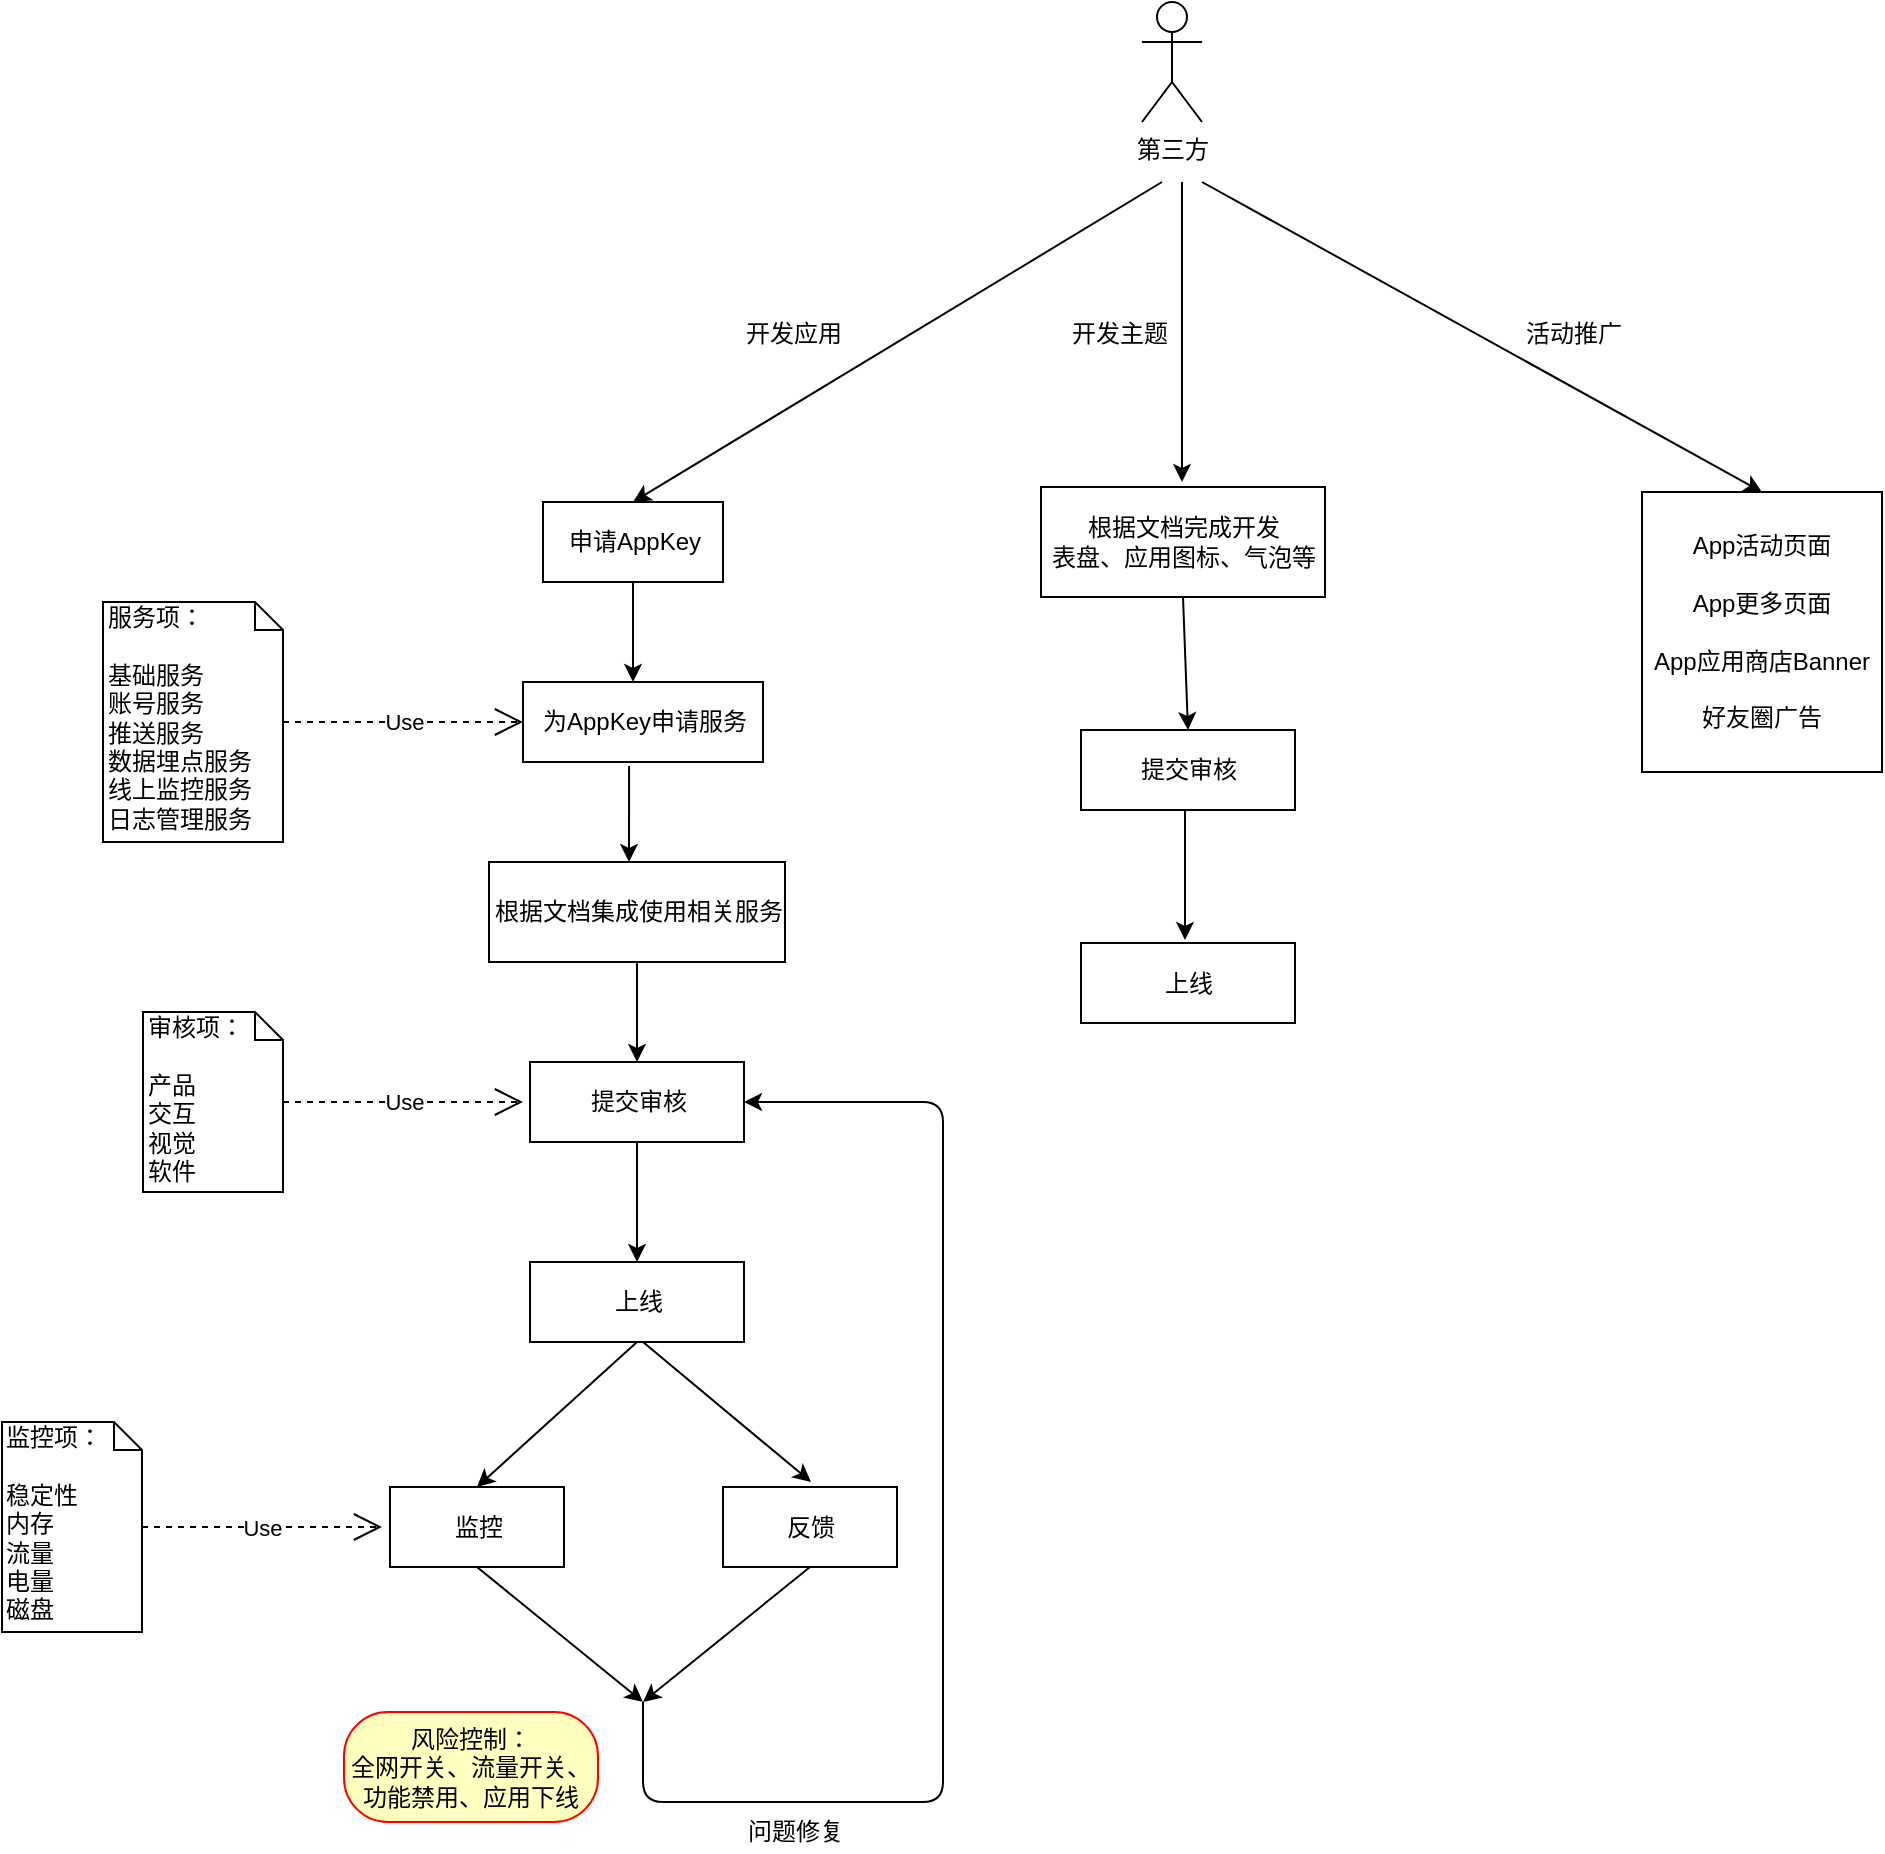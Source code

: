 <mxfile version="10.6.0" type="github"><diagram id="PDM0VER1Clacj8chz7Pf" name="Page-1"><mxGraphModel dx="1394" dy="715" grid="1" gridSize="10" guides="1" tooltips="1" connect="1" arrows="1" fold="1" page="1" pageScale="1" pageWidth="3300" pageHeight="4681" math="0" shadow="0"><root><mxCell id="0"/><mxCell id="1" parent="0"/><mxCell id="ag_AbemG6-1-QAhWb-HW-24" value="第三方" style="shape=umlActor;verticalLabelPosition=bottom;labelBackgroundColor=#ffffff;verticalAlign=top;html=1;" parent="1" vertex="1"><mxGeometry x="730" y="300" width="30" height="60" as="geometry"/></mxCell><mxCell id="ag_AbemG6-1-QAhWb-HW-29" value="" style="endArrow=classic;html=1;entryX=0.5;entryY=0;entryDx=0;entryDy=0;" parent="1" target="ag_AbemG6-1-QAhWb-HW-35" edge="1"><mxGeometry width="50" height="50" relative="1" as="geometry"><mxPoint x="740" y="390" as="sourcePoint"/><mxPoint x="520" y="540" as="targetPoint"/></mxGeometry></mxCell><mxCell id="ag_AbemG6-1-QAhWb-HW-30" value="" style="endArrow=classic;html=1;" parent="1" edge="1"><mxGeometry width="50" height="50" relative="1" as="geometry"><mxPoint x="750" y="390" as="sourcePoint"/><mxPoint x="750" y="540" as="targetPoint"/></mxGeometry></mxCell><mxCell id="ag_AbemG6-1-QAhWb-HW-31" value="" style="endArrow=classic;html=1;entryX=0.5;entryY=0;entryDx=0;entryDy=0;" parent="1" target="ag_AbemG6-1-QAhWb-HW-67" edge="1"><mxGeometry width="50" height="50" relative="1" as="geometry"><mxPoint x="760" y="390" as="sourcePoint"/><mxPoint x="990" y="540" as="targetPoint"/></mxGeometry></mxCell><mxCell id="ag_AbemG6-1-QAhWb-HW-32" value="开发应用" style="text;html=1;resizable=0;points=[];autosize=1;align=left;verticalAlign=top;spacingTop=-4;" parent="1" vertex="1"><mxGeometry x="530" y="456" width="60" height="20" as="geometry"/></mxCell><mxCell id="ag_AbemG6-1-QAhWb-HW-33" value="开发主题" style="text;html=1;resizable=0;points=[];autosize=1;align=left;verticalAlign=top;spacingTop=-4;" parent="1" vertex="1"><mxGeometry x="693" y="456" width="60" height="20" as="geometry"/></mxCell><mxCell id="ag_AbemG6-1-QAhWb-HW-34" value="活动推广" style="text;html=1;resizable=0;points=[];autosize=1;align=left;verticalAlign=top;spacingTop=-4;" parent="1" vertex="1"><mxGeometry x="920" y="456" width="60" height="20" as="geometry"/></mxCell><mxCell id="ag_AbemG6-1-QAhWb-HW-35" value="申请AppKey" style="html=1;" parent="1" vertex="1"><mxGeometry x="430.5" y="550" width="90" height="40" as="geometry"/></mxCell><mxCell id="ag_AbemG6-1-QAhWb-HW-37" value="" style="endArrow=classic;html=1;exitX=0.5;exitY=1;exitDx=0;exitDy=0;" parent="1" source="ag_AbemG6-1-QAhWb-HW-35" edge="1"><mxGeometry width="50" height="50" relative="1" as="geometry"><mxPoint x="430.5" y="770" as="sourcePoint"/><mxPoint x="475.5" y="640" as="targetPoint"/></mxGeometry></mxCell><mxCell id="ag_AbemG6-1-QAhWb-HW-38" value="为AppKey申请服务" style="html=1;" parent="1" vertex="1"><mxGeometry x="420.5" y="640" width="120" height="40" as="geometry"/></mxCell><mxCell id="ag_AbemG6-1-QAhWb-HW-40" value="服务项：&lt;br&gt;&lt;br&gt;基础服务&lt;br&gt;&lt;span&gt;账号服务&lt;/span&gt;&lt;br&gt;&lt;span&gt;推送服务&lt;/span&gt;&lt;br&gt;&lt;span&gt;数据埋点服务&lt;/span&gt;&lt;br&gt;&lt;span&gt;线上监控服务&lt;/span&gt;&lt;br&gt;&lt;span&gt;日志管理服务&lt;/span&gt;&lt;br&gt;" style="shape=note;whiteSpace=wrap;html=1;size=14;verticalAlign=top;align=left;spacingTop=-6;" parent="1" vertex="1"><mxGeometry x="210.5" y="600" width="90" height="120" as="geometry"/></mxCell><mxCell id="ag_AbemG6-1-QAhWb-HW-41" value="Use" style="endArrow=open;endSize=12;dashed=1;html=1;" parent="1" edge="1"><mxGeometry width="160" relative="1" as="geometry"><mxPoint x="300.5" y="660" as="sourcePoint"/><mxPoint x="420.5" y="660" as="targetPoint"/></mxGeometry></mxCell><mxCell id="ag_AbemG6-1-QAhWb-HW-43" value="" style="endArrow=classic;html=1;exitX=0.442;exitY=1.05;exitDx=0;exitDy=0;exitPerimeter=0;" parent="1" source="ag_AbemG6-1-QAhWb-HW-38" edge="1"><mxGeometry width="50" height="50" relative="1" as="geometry"><mxPoint x="490.5" y="830" as="sourcePoint"/><mxPoint x="473.5" y="730" as="targetPoint"/></mxGeometry></mxCell><mxCell id="ag_AbemG6-1-QAhWb-HW-44" value="根据文档集成使用相关服务" style="html=1;" parent="1" vertex="1"><mxGeometry x="403.5" y="730" width="148" height="50" as="geometry"/></mxCell><mxCell id="ag_AbemG6-1-QAhWb-HW-45" value="" style="endArrow=classic;html=1;exitX=0.5;exitY=1;exitDx=0;exitDy=0;" parent="1" source="ag_AbemG6-1-QAhWb-HW-44" edge="1"><mxGeometry width="50" height="50" relative="1" as="geometry"><mxPoint x="420.5" y="920" as="sourcePoint"/><mxPoint x="477.5" y="830" as="targetPoint"/></mxGeometry></mxCell><mxCell id="ag_AbemG6-1-QAhWb-HW-46" value="提交审核" style="html=1;" parent="1" vertex="1"><mxGeometry x="424" y="830" width="107" height="40" as="geometry"/></mxCell><mxCell id="ag_AbemG6-1-QAhWb-HW-47" value="审核项：&lt;br&gt;&lt;br&gt;产品&lt;br&gt;交互&lt;br&gt;视觉&lt;br&gt;软件&lt;br&gt;" style="shape=note;whiteSpace=wrap;html=1;size=14;verticalAlign=top;align=left;spacingTop=-6;" parent="1" vertex="1"><mxGeometry x="230.5" y="805" width="70" height="90" as="geometry"/></mxCell><mxCell id="ag_AbemG6-1-QAhWb-HW-48" value="Use" style="endArrow=open;endSize=12;dashed=1;html=1;" parent="1" edge="1"><mxGeometry width="160" relative="1" as="geometry"><mxPoint x="300.5" y="850" as="sourcePoint"/><mxPoint x="420.5" y="850" as="targetPoint"/></mxGeometry></mxCell><mxCell id="ag_AbemG6-1-QAhWb-HW-50" value="" style="endArrow=classic;html=1;exitX=0.5;exitY=1;exitDx=0;exitDy=0;entryX=0.5;entryY=0;entryDx=0;entryDy=0;" parent="1" source="ag_AbemG6-1-QAhWb-HW-46" target="ag_AbemG6-1-QAhWb-HW-51" edge="1"><mxGeometry width="50" height="50" relative="1" as="geometry"><mxPoint x="460.5" y="990" as="sourcePoint"/><mxPoint x="477.5" y="910" as="targetPoint"/></mxGeometry></mxCell><mxCell id="ag_AbemG6-1-QAhWb-HW-51" value="上线" style="html=1;" parent="1" vertex="1"><mxGeometry x="424" y="930" width="107" height="40" as="geometry"/></mxCell><mxCell id="ag_AbemG6-1-QAhWb-HW-54" value="" style="endArrow=classic;html=1;exitX=0.5;exitY=1;exitDx=0;exitDy=0;entryX=0.5;entryY=0;entryDx=0;entryDy=0;" parent="1" source="ag_AbemG6-1-QAhWb-HW-51" target="ag_AbemG6-1-QAhWb-HW-55" edge="1"><mxGeometry width="50" height="50" relative="1" as="geometry"><mxPoint x="407.5" y="1020" as="sourcePoint"/><mxPoint x="407.5" y="1060" as="targetPoint"/></mxGeometry></mxCell><mxCell id="ag_AbemG6-1-QAhWb-HW-55" value="监控" style="html=1;" parent="1" vertex="1"><mxGeometry x="354" y="1042.5" width="87" height="40" as="geometry"/></mxCell><mxCell id="ag_AbemG6-1-QAhWb-HW-56" value="监控项：&lt;br&gt;&lt;br&gt;稳定性&lt;br&gt;内存&lt;br&gt;流量&lt;br&gt;电量&lt;br&gt;磁盘&lt;br&gt;" style="shape=note;whiteSpace=wrap;html=1;size=14;verticalAlign=top;align=left;spacingTop=-6;" parent="1" vertex="1"><mxGeometry x="160" y="1010" width="70" height="105" as="geometry"/></mxCell><mxCell id="ag_AbemG6-1-QAhWb-HW-57" value="Use" style="endArrow=open;endSize=12;dashed=1;html=1;" parent="1" edge="1"><mxGeometry width="160" relative="1" as="geometry"><mxPoint x="230" y="1062.5" as="sourcePoint"/><mxPoint x="350" y="1062.5" as="targetPoint"/></mxGeometry></mxCell><mxCell id="ag_AbemG6-1-QAhWb-HW-60" value="" style="endArrow=classic;html=1;" parent="1" edge="1"><mxGeometry width="50" height="50" relative="1" as="geometry"><mxPoint x="480.5" y="970" as="sourcePoint"/><mxPoint x="564.5" y="1040" as="targetPoint"/></mxGeometry></mxCell><mxCell id="ag_AbemG6-1-QAhWb-HW-61" value="反馈" style="html=1;" parent="1" vertex="1"><mxGeometry x="520.5" y="1042.5" width="87" height="40" as="geometry"/></mxCell><mxCell id="ag_AbemG6-1-QAhWb-HW-63" value="" style="endArrow=classic;html=1;exitX=0.5;exitY=1;exitDx=0;exitDy=0;" parent="1" source="ag_AbemG6-1-QAhWb-HW-55" edge="1"><mxGeometry width="50" height="50" relative="1" as="geometry"><mxPoint x="400.5" y="1190" as="sourcePoint"/><mxPoint x="480.5" y="1150" as="targetPoint"/></mxGeometry></mxCell><mxCell id="ag_AbemG6-1-QAhWb-HW-64" value="" style="endArrow=classic;html=1;exitX=0.5;exitY=1;exitDx=0;exitDy=0;" parent="1" source="ag_AbemG6-1-QAhWb-HW-61" edge="1"><mxGeometry width="50" height="50" relative="1" as="geometry"><mxPoint x="407.5" y="1093" as="sourcePoint"/><mxPoint x="480.5" y="1150" as="targetPoint"/></mxGeometry></mxCell><mxCell id="ag_AbemG6-1-QAhWb-HW-65" value="" style="endArrow=classic;html=1;entryX=1;entryY=0.5;entryDx=0;entryDy=0;" parent="1" target="ag_AbemG6-1-QAhWb-HW-46" edge="1"><mxGeometry width="50" height="50" relative="1" as="geometry"><mxPoint x="480.5" y="1150" as="sourcePoint"/><mxPoint x="620.5" y="830" as="targetPoint"/><Array as="points"><mxPoint x="480.5" y="1200"/><mxPoint x="630.5" y="1200"/><mxPoint x="630.5" y="850"/></Array></mxGeometry></mxCell><mxCell id="ag_AbemG6-1-QAhWb-HW-66" value="问题修复" style="text;html=1;resizable=0;points=[];autosize=1;align=left;verticalAlign=top;spacingTop=-4;" parent="1" vertex="1"><mxGeometry x="531" y="1205" width="60" height="20" as="geometry"/></mxCell><mxCell id="ag_AbemG6-1-QAhWb-HW-67" value="App活动页面&lt;br&gt;&lt;br&gt;App更多页面&lt;br&gt;&lt;br&gt;App应用商店Banner&lt;br&gt;&lt;br&gt;好友圈广告&lt;br&gt;" style="rounded=0;whiteSpace=wrap;html=1;" parent="1" vertex="1"><mxGeometry x="980" y="545" width="120" height="140" as="geometry"/></mxCell><mxCell id="ag_AbemG6-1-QAhWb-HW-68" value="根据文档完成开发&lt;br&gt;表盘、应用图标、气泡等&lt;br&gt;" style="rounded=0;whiteSpace=wrap;html=1;" parent="1" vertex="1"><mxGeometry x="679.5" y="542.5" width="142" height="55" as="geometry"/></mxCell><mxCell id="ag_AbemG6-1-QAhWb-HW-70" value="" style="endArrow=classic;html=1;exitX=0.5;exitY=1;exitDx=0;exitDy=0;entryX=0.5;entryY=0;entryDx=0;entryDy=0;" parent="1" source="ag_AbemG6-1-QAhWb-HW-68" target="ag_AbemG6-1-QAhWb-HW-74" edge="1"><mxGeometry width="50" height="50" relative="1" as="geometry"><mxPoint x="747" y="612.5" as="sourcePoint"/><mxPoint x="749" y="674.5" as="targetPoint"/></mxGeometry></mxCell><mxCell id="ag_AbemG6-1-QAhWb-HW-72" value="风险控制：&lt;br&gt;全网开关、流量开关、功能禁用、应用下线" style="rounded=1;whiteSpace=wrap;html=1;arcSize=40;fontColor=#000000;fillColor=#ffffc0;strokeColor=#ff0000;" parent="1" vertex="1"><mxGeometry x="331" y="1155" width="127" height="55" as="geometry"/></mxCell><mxCell id="ag_AbemG6-1-QAhWb-HW-74" value="提交审核" style="html=1;" parent="1" vertex="1"><mxGeometry x="699.5" y="664" width="107" height="40" as="geometry"/></mxCell><mxCell id="ag_AbemG6-1-QAhWb-HW-75" value="" style="endArrow=classic;html=1;exitX=0.5;exitY=1;exitDx=0;exitDy=0;" parent="1" edge="1"><mxGeometry width="50" height="50" relative="1" as="geometry"><mxPoint x="751.5" y="704" as="sourcePoint"/><mxPoint x="751.5" y="769" as="targetPoint"/></mxGeometry></mxCell><mxCell id="ag_AbemG6-1-QAhWb-HW-76" value="上线" style="html=1;" parent="1" vertex="1"><mxGeometry x="699.5" y="770.5" width="107" height="40" as="geometry"/></mxCell></root></mxGraphModel></diagram></mxfile>